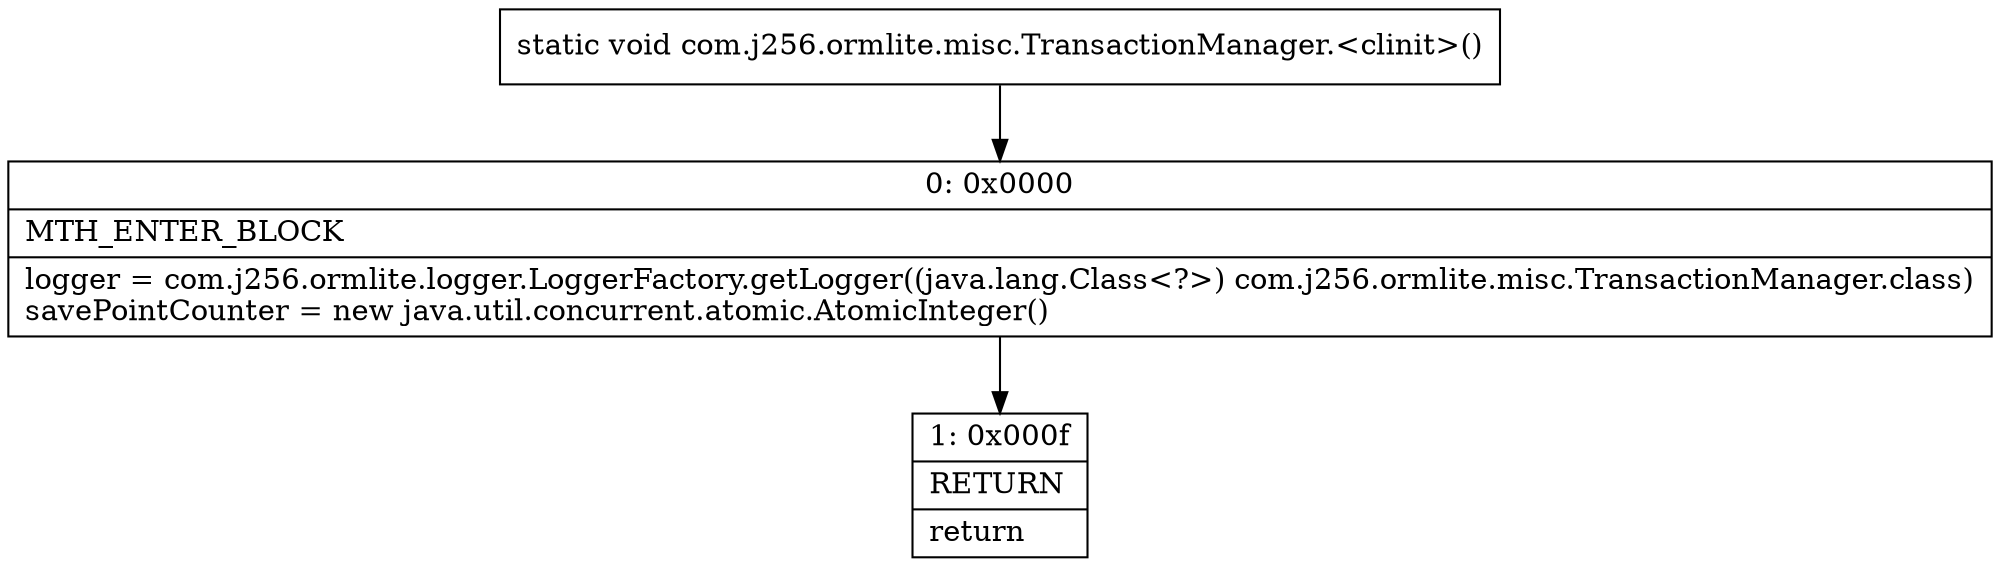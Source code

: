 digraph "CFG forcom.j256.ormlite.misc.TransactionManager.\<clinit\>()V" {
Node_0 [shape=record,label="{0\:\ 0x0000|MTH_ENTER_BLOCK\l|logger = com.j256.ormlite.logger.LoggerFactory.getLogger((java.lang.Class\<?\>) com.j256.ormlite.misc.TransactionManager.class)\lsavePointCounter = new java.util.concurrent.atomic.AtomicInteger()\l}"];
Node_1 [shape=record,label="{1\:\ 0x000f|RETURN\l|return\l}"];
MethodNode[shape=record,label="{static void com.j256.ormlite.misc.TransactionManager.\<clinit\>() }"];
MethodNode -> Node_0;
Node_0 -> Node_1;
}

